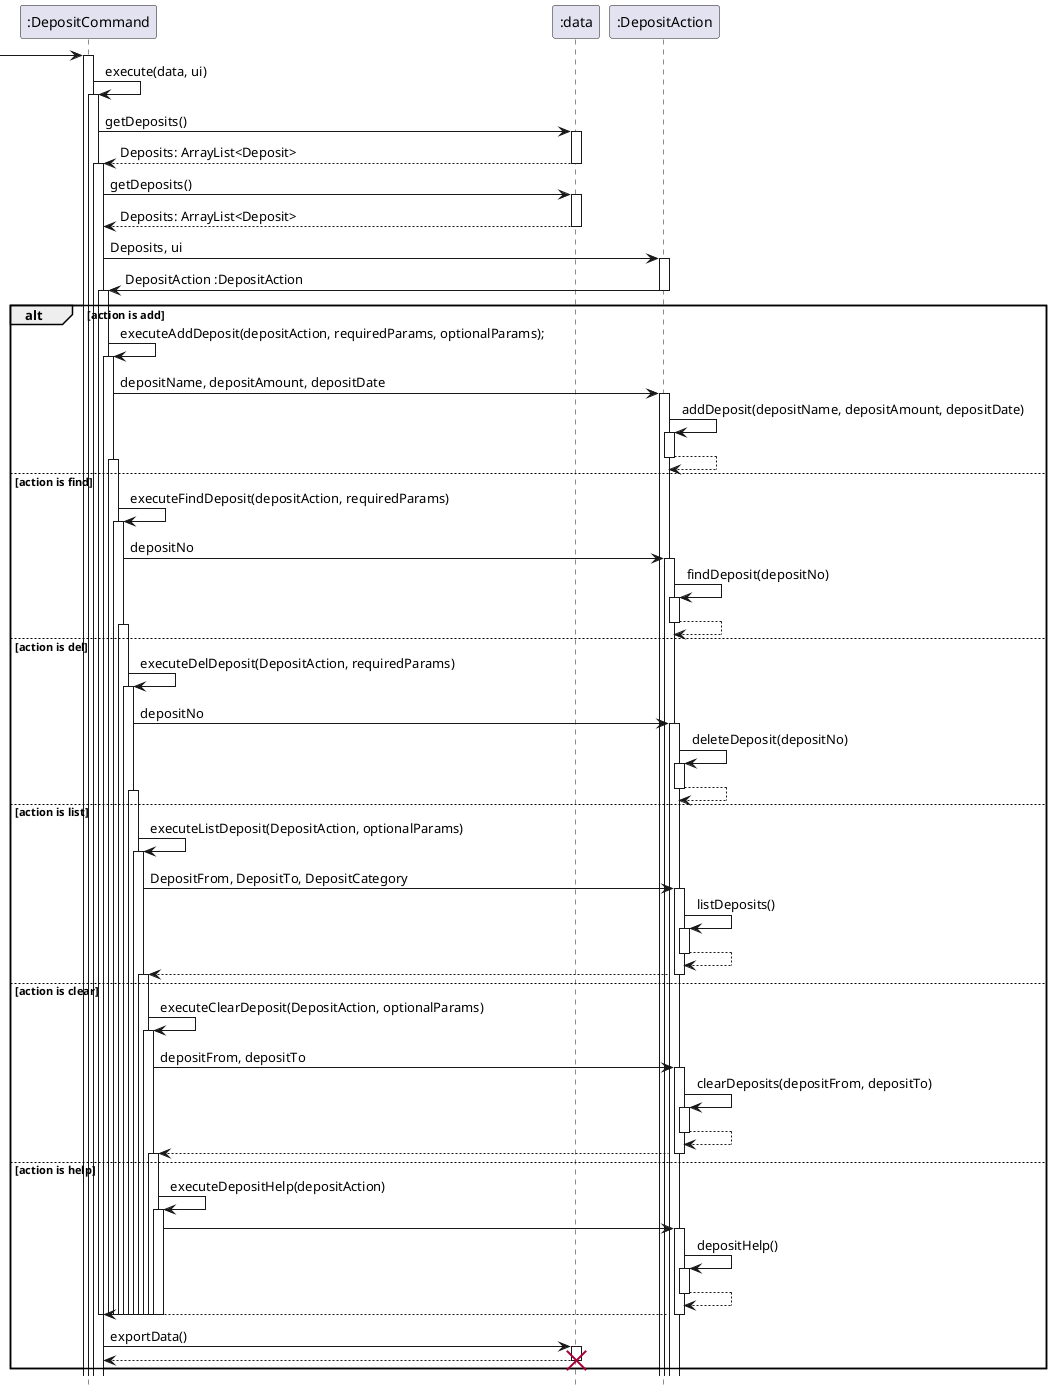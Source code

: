 @startuml

hide footbox

 -> ":DepositCommand":

activate ":DepositCommand"
":DepositCommand" -> ":DepositCommand": execute(data, ui)
activate  ":DepositCommand"
":DepositCommand" -> ":data": getDeposits()
activate ":data"
return Deposits: ArrayList<Deposit>
deactivate ":data"

activate  ":DepositCommand"
":DepositCommand" -> ":data": getDeposits()
activate ":data"
return Deposits: ArrayList<Deposit>



":DepositCommand" -> ":DepositAction" : Deposits, ui
activate ":DepositAction"
":DepositAction" -> ":DepositCommand" : DepositAction :DepositAction
deactivate ":DepositAction"


alt action is add
activate  ":DepositCommand"
":DepositCommand" -> ":DepositCommand": executeAddDeposit(depositAction, requiredParams, optionalParams);
activate ":DepositCommand"

":DepositCommand" -> ":DepositAction" : depositName, depositAmount, depositDate
activate ":DepositAction"
":DepositAction" -> ":DepositAction" : addDeposit(depositName, depositAmount, depositDate)
activate ":DepositAction"
return


else action is find
activate  ":DepositCommand"
":DepositCommand" -> ":DepositCommand": executeFindDeposit(depositAction, requiredParams)
activate ":DepositCommand"
":DepositCommand" -> ":DepositAction" : depositNo
activate ":DepositAction"
":DepositAction" -> ":DepositAction" : findDeposit(depositNo)
activate ":DepositAction"
return


else action is del
activate  ":DepositCommand"
":DepositCommand" -> ":DepositCommand": executeDelDeposit(DepositAction, requiredParams)
activate ":DepositCommand"
":DepositCommand" -> ":DepositAction" : depositNo
activate ":DepositAction"
":DepositAction" -> ":DepositAction" : deleteDeposit(depositNo)
activate ":DepositAction"
return

else action is list
activate  ":DepositCommand"
":DepositCommand" -> ":DepositCommand": executeListDeposit(DepositAction, optionalParams)
activate ":DepositCommand"
":DepositCommand" -> ":DepositAction" : DepositFrom, DepositTo, DepositCategory
activate ":DepositAction"
":DepositAction" -> ":DepositAction" : listDeposits()
activate ":DepositAction"
return
return


else action is clear
activate  ":DepositCommand"
":DepositCommand" -> ":DepositCommand": executeClearDeposit(DepositAction, optionalParams)
activate ":DepositCommand"
":DepositCommand" -> ":DepositAction" : depositFrom, depositTo
activate ":DepositAction"
":DepositAction" -> ":DepositAction" : clearDeposits(depositFrom, depositTo)
activate ":DepositAction"
return
return


else action is help
activate  ":DepositCommand"
":DepositCommand" -> ":DepositCommand": executeDepositHelp(depositAction)
activate ":DepositCommand"
":DepositCommand" -> ":DepositAction"
activate ":DepositAction"
":DepositAction" -> ":DepositAction" : depositHelp()
activate ":DepositAction"
return
return


deactivate ":DepositCommand"
deactivate ":DepositCommand"
deactivate ":DepositCommand"
deactivate ":DepositCommand"
deactivate ":DepositCommand"
deactivate ":DepositCommand"
deactivate ":DepositCommand"
deactivate ":DepositCommand"
deactivate ":DepositCommand"
deactivate ":DepositCommand"
deactivate ":DepositCommand"
deactivate ":DepositCommand"


":DepositCommand" -> ":data": exportData()
activate ":data"
return

deactivate ":data"
destroy ":data"


end



@enduml